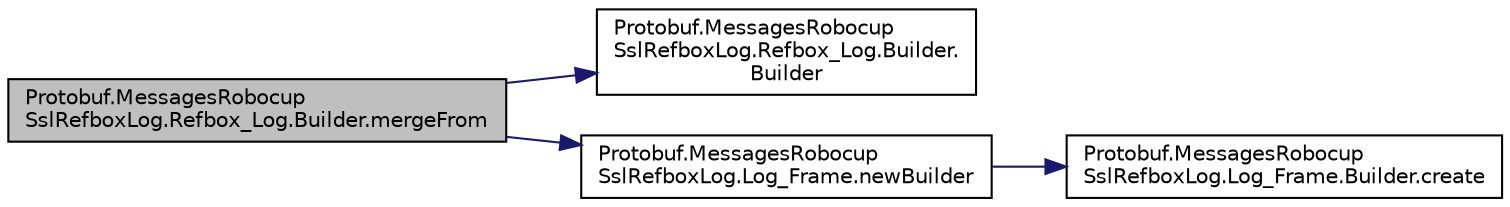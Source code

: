 digraph "Protobuf.MessagesRobocupSslRefboxLog.Refbox_Log.Builder.mergeFrom"
{
 // INTERACTIVE_SVG=YES
  edge [fontname="Helvetica",fontsize="10",labelfontname="Helvetica",labelfontsize="10"];
  node [fontname="Helvetica",fontsize="10",shape=record];
  rankdir="LR";
  Node1 [label="Protobuf.MessagesRobocup\lSslRefboxLog.Refbox_Log.Builder.mergeFrom",height=0.2,width=0.4,color="black", fillcolor="grey75", style="filled", fontcolor="black"];
  Node1 -> Node2 [color="midnightblue",fontsize="10",style="solid",fontname="Helvetica"];
  Node2 [label="Protobuf.MessagesRobocup\lSslRefboxLog.Refbox_Log.Builder.\lBuilder",height=0.2,width=0.4,color="black", fillcolor="white", style="filled",URL="$df/d14/class_protobuf_1_1_messages_robocup_ssl_refbox_log_1_1_refbox___log_1_1_builder.html#a4b5bb024845c5a61675e392bd0a4f12b"];
  Node1 -> Node3 [color="midnightblue",fontsize="10",style="solid",fontname="Helvetica"];
  Node3 [label="Protobuf.MessagesRobocup\lSslRefboxLog.Log_Frame.newBuilder",height=0.2,width=0.4,color="black", fillcolor="white", style="filled",URL="$d8/df6/class_protobuf_1_1_messages_robocup_ssl_refbox_log_1_1_log___frame.html#a4d427b0596b4a6e32ad8cbde95646100"];
  Node3 -> Node4 [color="midnightblue",fontsize="10",style="solid",fontname="Helvetica"];
  Node4 [label="Protobuf.MessagesRobocup\lSslRefboxLog.Log_Frame.Builder.create",height=0.2,width=0.4,color="black", fillcolor="white", style="filled",URL="$dc/ddb/class_protobuf_1_1_messages_robocup_ssl_refbox_log_1_1_log___frame_1_1_builder.html#ae2bec8acc99600dbb7763d3e1086ef53"];
}
